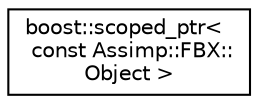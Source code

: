 digraph "Graphical Class Hierarchy"
{
  edge [fontname="Helvetica",fontsize="10",labelfontname="Helvetica",labelfontsize="10"];
  node [fontname="Helvetica",fontsize="10",shape=record];
  rankdir="LR";
  Node1 [label="boost::scoped_ptr\<\l const Assimp::FBX::\lObject \>",height=0.2,width=0.4,color="black", fillcolor="white", style="filled",URL="$classboost_1_1scoped__ptr.html"];
}
